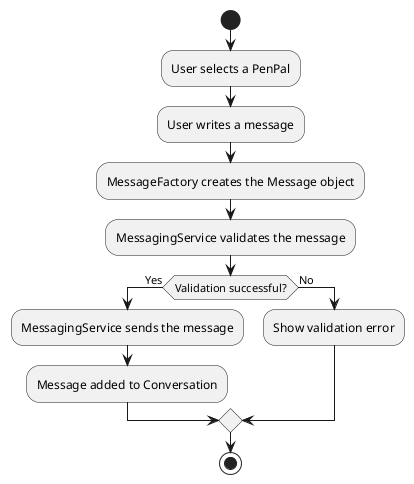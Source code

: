@startuml
'https://plantuml.com/activity-diagram-beta

start
:User selects a PenPal;
:User writes a message;
:MessageFactory creates the Message object;
:MessagingService validates the message;
if (Validation successful?) then (Yes)
  :MessagingService sends the message;
  :Message added to Conversation;
else (No)
  :Show validation error;
endif
stop

@enduml
